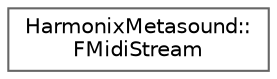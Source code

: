 digraph "Graphical Class Hierarchy"
{
 // INTERACTIVE_SVG=YES
 // LATEX_PDF_SIZE
  bgcolor="transparent";
  edge [fontname=Helvetica,fontsize=10,labelfontname=Helvetica,labelfontsize=10];
  node [fontname=Helvetica,fontsize=10,shape=box,height=0.2,width=0.4];
  rankdir="LR";
  Node0 [id="Node000000",label="HarmonixMetasound::\lFMidiStream",height=0.2,width=0.4,color="grey40", fillcolor="white", style="filled",URL="$d5/d03/classHarmonixMetasound_1_1FMidiStream.html",tooltip=" "];
}
